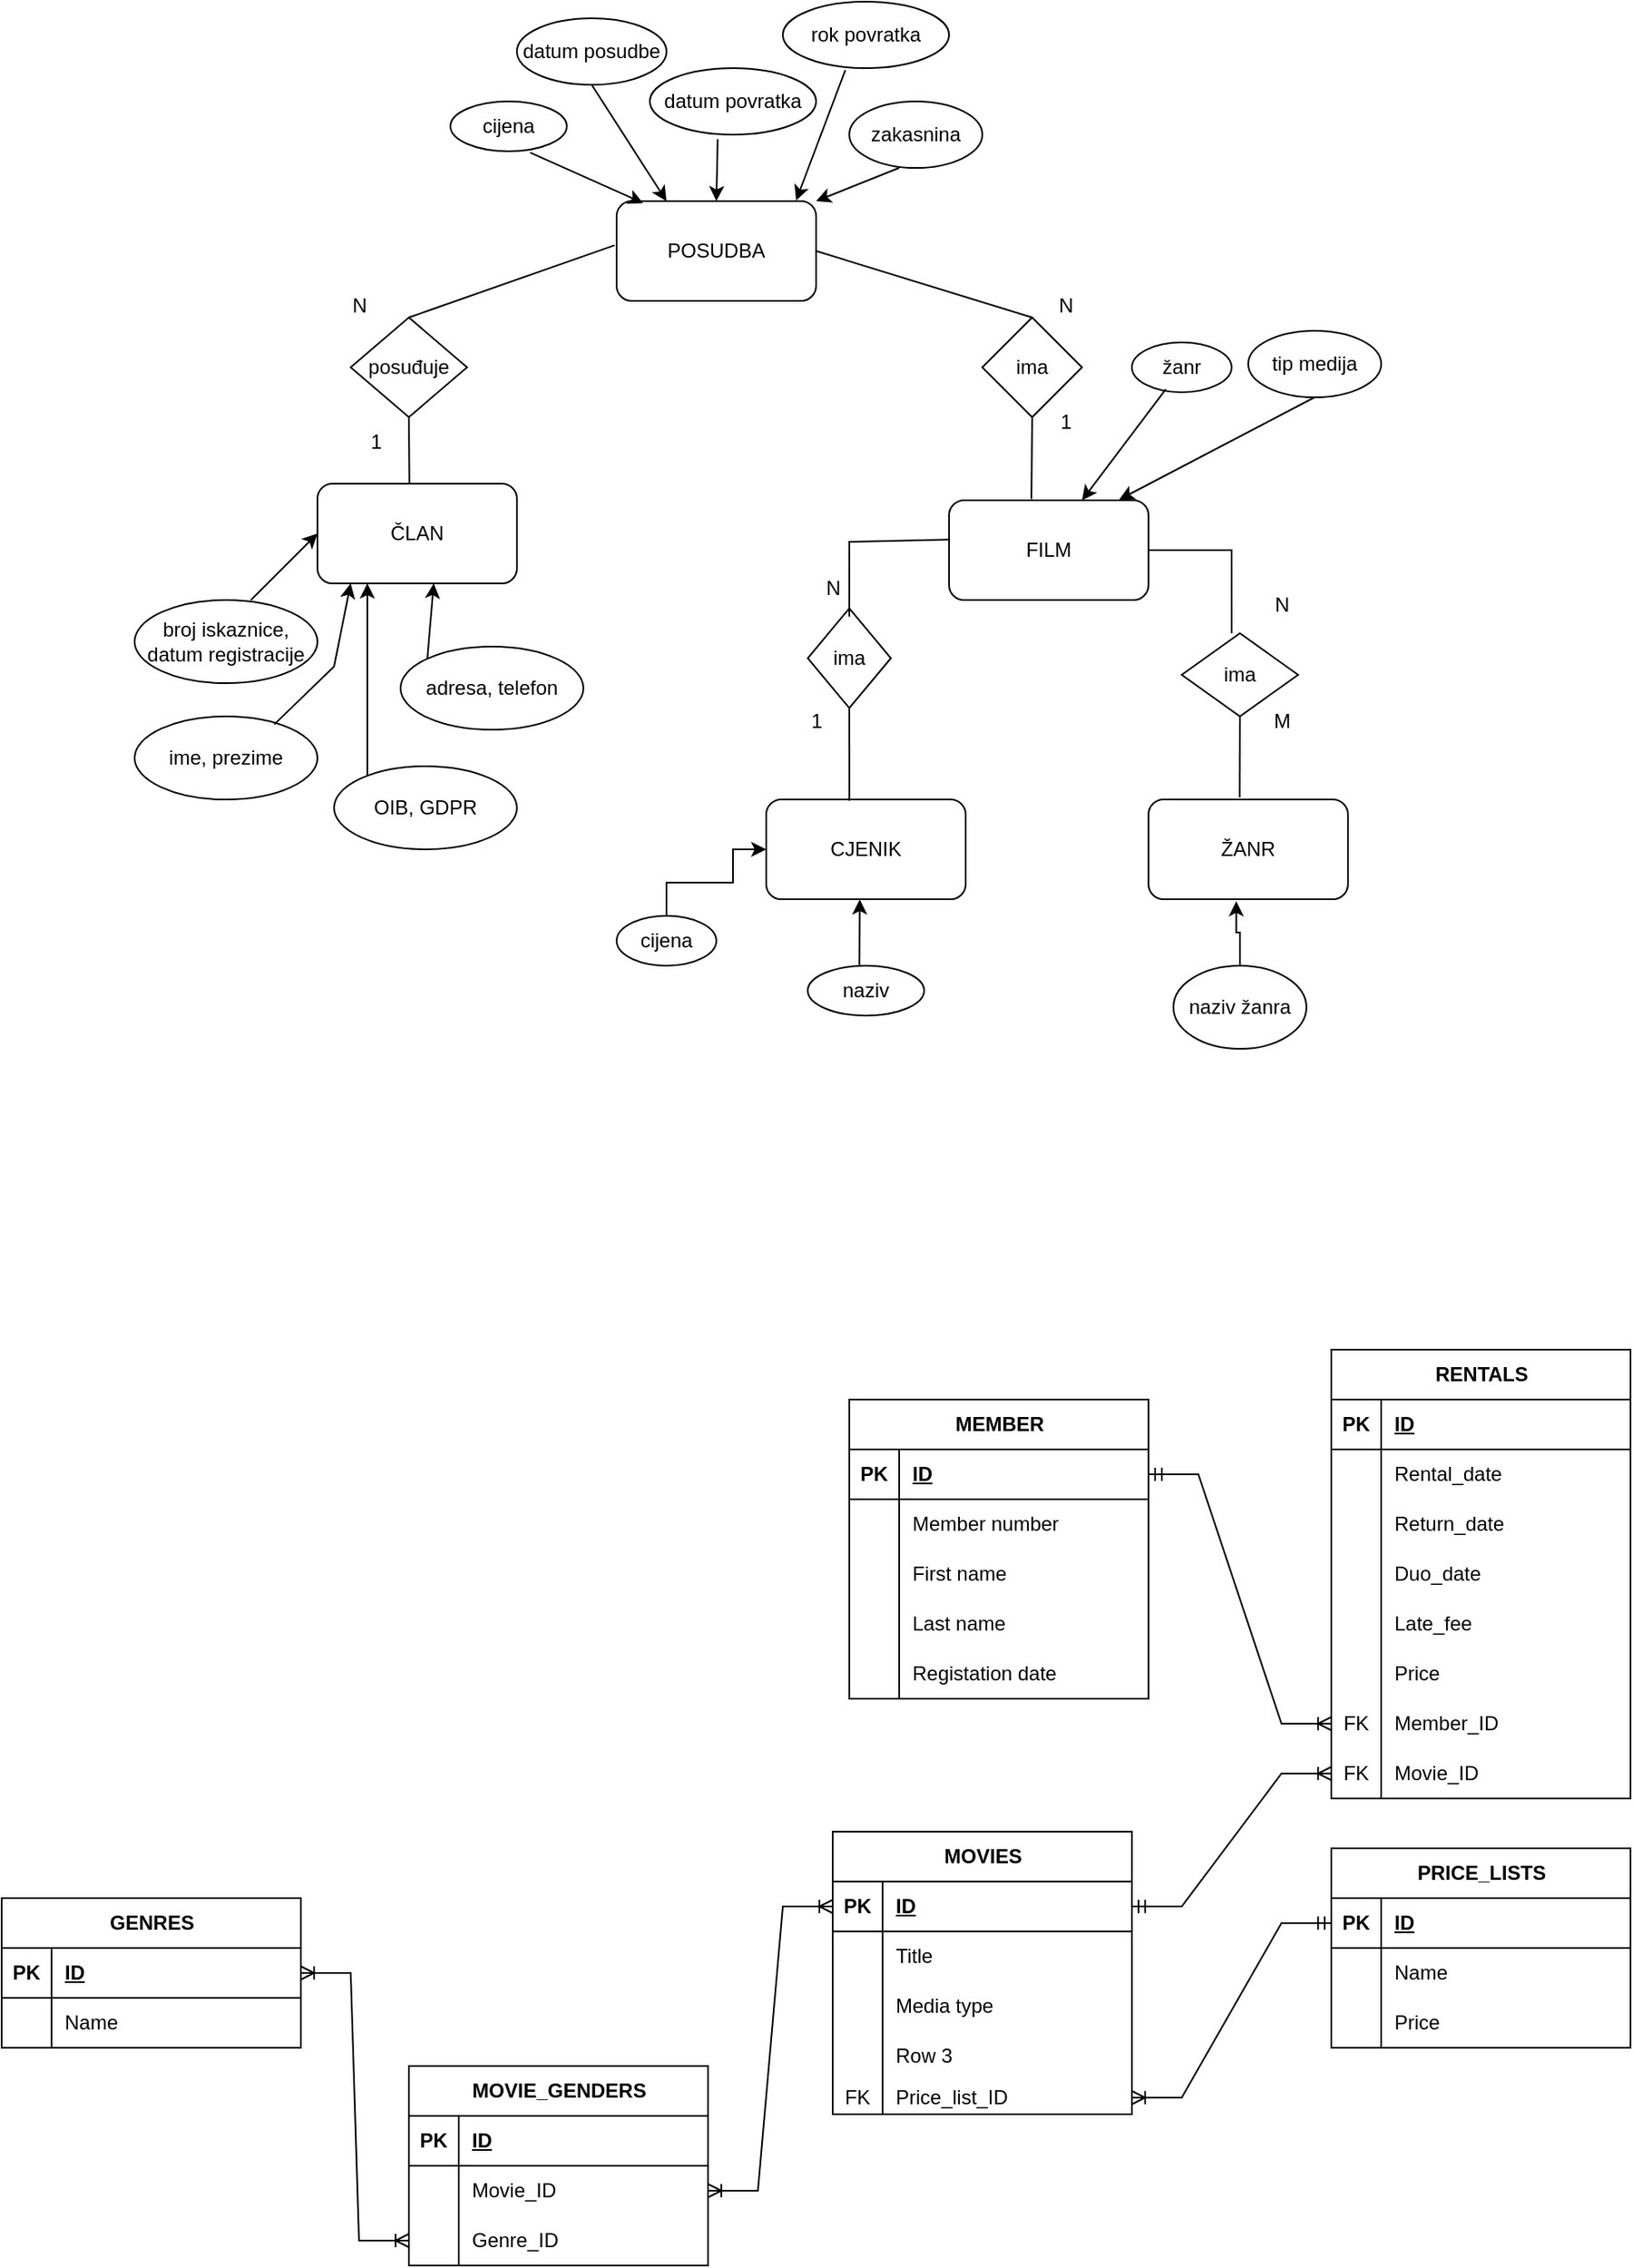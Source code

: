 <mxfile version="24.4.4" type="device">
  <diagram name="Page-1" id="vILajNV_7lJ14fbvLAXe">
    <mxGraphModel dx="934" dy="852" grid="1" gridSize="10" guides="1" tooltips="1" connect="1" arrows="1" fold="1" page="1" pageScale="1" pageWidth="1169" pageHeight="827" math="0" shadow="0">
      <root>
        <mxCell id="0" />
        <mxCell id="1" parent="0" />
        <mxCell id="7Cl6TOe8tx5CnKwCsrHq-1" value="ČLAN" style="rounded=1;whiteSpace=wrap;html=1;" parent="1" vertex="1">
          <mxGeometry x="290" y="389" width="120" height="60" as="geometry" />
        </mxCell>
        <mxCell id="7Cl6TOe8tx5CnKwCsrHq-2" value="FILM" style="rounded=1;whiteSpace=wrap;html=1;" parent="1" vertex="1">
          <mxGeometry x="670" y="399" width="120" height="60" as="geometry" />
        </mxCell>
        <mxCell id="7Cl6TOe8tx5CnKwCsrHq-3" value="CJENIK" style="rounded=1;whiteSpace=wrap;html=1;" parent="1" vertex="1">
          <mxGeometry x="560" y="579" width="120" height="60" as="geometry" />
        </mxCell>
        <mxCell id="7Cl6TOe8tx5CnKwCsrHq-4" value="ŽANR" style="rounded=1;whiteSpace=wrap;html=1;" parent="1" vertex="1">
          <mxGeometry x="790" y="579" width="120" height="60" as="geometry" />
        </mxCell>
        <mxCell id="7Cl6TOe8tx5CnKwCsrHq-5" value="POSUDBA" style="rounded=1;whiteSpace=wrap;html=1;" parent="1" vertex="1">
          <mxGeometry x="470" y="219" width="120" height="60" as="geometry" />
        </mxCell>
        <mxCell id="7Cl6TOe8tx5CnKwCsrHq-6" value="posuđuje" style="rhombus;whiteSpace=wrap;html=1;" parent="1" vertex="1">
          <mxGeometry x="310" y="289" width="70" height="60" as="geometry" />
        </mxCell>
        <mxCell id="7Cl6TOe8tx5CnKwCsrHq-7" value="ima" style="rhombus;whiteSpace=wrap;html=1;" parent="1" vertex="1">
          <mxGeometry x="690" y="289" width="60" height="60" as="geometry" />
        </mxCell>
        <mxCell id="7Cl6TOe8tx5CnKwCsrHq-8" value="ima" style="rhombus;whiteSpace=wrap;html=1;direction=south;" parent="1" vertex="1">
          <mxGeometry x="585" y="464" width="50" height="60" as="geometry" />
        </mxCell>
        <mxCell id="7Cl6TOe8tx5CnKwCsrHq-9" value="ima" style="rhombus;whiteSpace=wrap;html=1;" parent="1" vertex="1">
          <mxGeometry x="810" y="479" width="70" height="50" as="geometry" />
        </mxCell>
        <mxCell id="7Cl6TOe8tx5CnKwCsrHq-23" value="N" style="text;html=1;align=center;verticalAlign=middle;resizable=0;points=[];autosize=1;strokeColor=none;fillColor=none;" parent="1" vertex="1">
          <mxGeometry x="300" y="267" width="30" height="30" as="geometry" />
        </mxCell>
        <mxCell id="7Cl6TOe8tx5CnKwCsrHq-24" value="1" style="text;html=1;align=center;verticalAlign=middle;resizable=0;points=[];autosize=1;strokeColor=none;fillColor=none;" parent="1" vertex="1">
          <mxGeometry x="310" y="349" width="30" height="30" as="geometry" />
        </mxCell>
        <mxCell id="7Cl6TOe8tx5CnKwCsrHq-25" value="N" style="text;html=1;align=center;verticalAlign=middle;resizable=0;points=[];autosize=1;strokeColor=none;fillColor=none;" parent="1" vertex="1">
          <mxGeometry x="725" y="267" width="30" height="30" as="geometry" />
        </mxCell>
        <mxCell id="7Cl6TOe8tx5CnKwCsrHq-26" value="1" style="text;html=1;align=center;verticalAlign=middle;resizable=0;points=[];autosize=1;strokeColor=none;fillColor=none;" parent="1" vertex="1">
          <mxGeometry x="725" y="337" width="30" height="30" as="geometry" />
        </mxCell>
        <mxCell id="7Cl6TOe8tx5CnKwCsrHq-27" value="N" style="text;html=1;align=center;verticalAlign=middle;resizable=0;points=[];autosize=1;strokeColor=none;fillColor=none;" parent="1" vertex="1">
          <mxGeometry x="585" y="437" width="30" height="30" as="geometry" />
        </mxCell>
        <mxCell id="7Cl6TOe8tx5CnKwCsrHq-28" value="1" style="text;html=1;align=center;verticalAlign=middle;resizable=0;points=[];autosize=1;strokeColor=none;fillColor=none;" parent="1" vertex="1">
          <mxGeometry x="575" y="517" width="30" height="30" as="geometry" />
        </mxCell>
        <mxCell id="7Cl6TOe8tx5CnKwCsrHq-29" value="N" style="text;html=1;align=center;verticalAlign=middle;resizable=0;points=[];autosize=1;strokeColor=none;fillColor=none;" parent="1" vertex="1">
          <mxGeometry x="855" y="447" width="30" height="30" as="geometry" />
        </mxCell>
        <mxCell id="7Cl6TOe8tx5CnKwCsrHq-30" value="M" style="text;html=1;align=center;verticalAlign=middle;resizable=0;points=[];autosize=1;strokeColor=none;fillColor=none;" parent="1" vertex="1">
          <mxGeometry x="855" y="517" width="30" height="30" as="geometry" />
        </mxCell>
        <mxCell id="7Cl6TOe8tx5CnKwCsrHq-31" value="broj iskaznice, datum registracije" style="ellipse;whiteSpace=wrap;html=1;" parent="1" vertex="1">
          <mxGeometry x="180" y="459" width="110" height="50" as="geometry" />
        </mxCell>
        <mxCell id="7Cl6TOe8tx5CnKwCsrHq-32" value="ime, prezime" style="ellipse;whiteSpace=wrap;html=1;" parent="1" vertex="1">
          <mxGeometry x="180" y="529" width="110" height="50" as="geometry" />
        </mxCell>
        <mxCell id="7Cl6TOe8tx5CnKwCsrHq-62" style="edgeStyle=orthogonalEdgeStyle;rounded=0;orthogonalLoop=1;jettySize=auto;html=1;entryX=0.25;entryY=1;entryDx=0;entryDy=0;" parent="1" source="7Cl6TOe8tx5CnKwCsrHq-33" target="7Cl6TOe8tx5CnKwCsrHq-1" edge="1">
          <mxGeometry relative="1" as="geometry">
            <Array as="points">
              <mxPoint x="320" y="539" />
              <mxPoint x="320" y="539" />
            </Array>
          </mxGeometry>
        </mxCell>
        <mxCell id="7Cl6TOe8tx5CnKwCsrHq-33" value="OIB, GDPR" style="ellipse;whiteSpace=wrap;html=1;" parent="1" vertex="1">
          <mxGeometry x="300" y="559" width="110" height="50" as="geometry" />
        </mxCell>
        <mxCell id="7Cl6TOe8tx5CnKwCsrHq-34" value="adresa, telefon" style="ellipse;whiteSpace=wrap;html=1;" parent="1" vertex="1">
          <mxGeometry x="340" y="487" width="110" height="50" as="geometry" />
        </mxCell>
        <mxCell id="7Cl6TOe8tx5CnKwCsrHq-36" value="" style="endArrow=classic;html=1;rounded=0;entryX=0;entryY=0.5;entryDx=0;entryDy=0;exitX=0.636;exitY=0;exitDx=0;exitDy=0;exitPerimeter=0;" parent="1" source="7Cl6TOe8tx5CnKwCsrHq-31" target="7Cl6TOe8tx5CnKwCsrHq-1" edge="1">
          <mxGeometry width="50" height="50" relative="1" as="geometry">
            <mxPoint x="260" y="459" as="sourcePoint" />
            <mxPoint x="290" y="427" as="targetPoint" />
          </mxGeometry>
        </mxCell>
        <mxCell id="7Cl6TOe8tx5CnKwCsrHq-37" value="" style="endArrow=classic;html=1;rounded=0;exitX=0.764;exitY=0.096;exitDx=0;exitDy=0;exitPerimeter=0;" parent="1" source="7Cl6TOe8tx5CnKwCsrHq-32" edge="1">
          <mxGeometry width="50" height="50" relative="1" as="geometry">
            <mxPoint x="270" y="469" as="sourcePoint" />
            <mxPoint x="310" y="449" as="targetPoint" />
            <Array as="points">
              <mxPoint x="300" y="499" />
            </Array>
          </mxGeometry>
        </mxCell>
        <mxCell id="7Cl6TOe8tx5CnKwCsrHq-39" value="" style="endArrow=classic;html=1;rounded=0;exitX=0;exitY=0;exitDx=0;exitDy=0;entryX=0.583;entryY=1;entryDx=0;entryDy=0;entryPerimeter=0;" parent="1" source="7Cl6TOe8tx5CnKwCsrHq-34" target="7Cl6TOe8tx5CnKwCsrHq-1" edge="1">
          <mxGeometry width="50" height="50" relative="1" as="geometry">
            <mxPoint x="290" y="489" as="sourcePoint" />
            <mxPoint x="360" y="459" as="targetPoint" />
          </mxGeometry>
        </mxCell>
        <mxCell id="7Cl6TOe8tx5CnKwCsrHq-40" value="cijena" style="ellipse;whiteSpace=wrap;html=1;" parent="1" vertex="1">
          <mxGeometry x="370" y="159" width="70" height="30" as="geometry" />
        </mxCell>
        <mxCell id="7Cl6TOe8tx5CnKwCsrHq-41" value="datum posudbe" style="ellipse;whiteSpace=wrap;html=1;" parent="1" vertex="1">
          <mxGeometry x="410" y="109" width="90" height="40" as="geometry" />
        </mxCell>
        <mxCell id="7Cl6TOe8tx5CnKwCsrHq-42" value="datum povratka" style="ellipse;whiteSpace=wrap;html=1;" parent="1" vertex="1">
          <mxGeometry x="490" y="139" width="100" height="40" as="geometry" />
        </mxCell>
        <mxCell id="7Cl6TOe8tx5CnKwCsrHq-43" value="zakasnina" style="ellipse;whiteSpace=wrap;html=1;" parent="1" vertex="1">
          <mxGeometry x="610" y="159" width="80" height="40" as="geometry" />
        </mxCell>
        <mxCell id="7Cl6TOe8tx5CnKwCsrHq-44" value="rok povratka" style="ellipse;whiteSpace=wrap;html=1;" parent="1" vertex="1">
          <mxGeometry x="570" y="99" width="100" height="40" as="geometry" />
        </mxCell>
        <mxCell id="7Cl6TOe8tx5CnKwCsrHq-45" value="" style="endArrow=classic;html=1;rounded=0;exitX=0.686;exitY=1.027;exitDx=0;exitDy=0;exitPerimeter=0;entryX=0.133;entryY=0.02;entryDx=0;entryDy=0;entryPerimeter=0;" parent="1" source="7Cl6TOe8tx5CnKwCsrHq-40" target="7Cl6TOe8tx5CnKwCsrHq-5" edge="1">
          <mxGeometry width="50" height="50" relative="1" as="geometry">
            <mxPoint x="530" y="309" as="sourcePoint" />
            <mxPoint x="490" y="219" as="targetPoint" />
          </mxGeometry>
        </mxCell>
        <mxCell id="7Cl6TOe8tx5CnKwCsrHq-46" value="" style="endArrow=classic;html=1;rounded=0;exitX=0.5;exitY=1;exitDx=0;exitDy=0;entryX=0.25;entryY=0;entryDx=0;entryDy=0;" parent="1" source="7Cl6TOe8tx5CnKwCsrHq-41" target="7Cl6TOe8tx5CnKwCsrHq-5" edge="1">
          <mxGeometry width="50" height="50" relative="1" as="geometry">
            <mxPoint x="450" y="149" as="sourcePoint" />
            <mxPoint x="518" y="179" as="targetPoint" />
          </mxGeometry>
        </mxCell>
        <mxCell id="7Cl6TOe8tx5CnKwCsrHq-47" value="" style="endArrow=classic;html=1;rounded=0;exitX=0.408;exitY=1.07;exitDx=0;exitDy=0;exitPerimeter=0;entryX=0.5;entryY=0;entryDx=0;entryDy=0;" parent="1" source="7Cl6TOe8tx5CnKwCsrHq-42" target="7Cl6TOe8tx5CnKwCsrHq-5" edge="1">
          <mxGeometry width="50" height="50" relative="1" as="geometry">
            <mxPoint x="438" y="210" as="sourcePoint" />
            <mxPoint x="506" y="240" as="targetPoint" />
          </mxGeometry>
        </mxCell>
        <mxCell id="7Cl6TOe8tx5CnKwCsrHq-48" value="" style="endArrow=classic;html=1;rounded=0;exitX=0.376;exitY=1.03;exitDx=0;exitDy=0;exitPerimeter=0;entryX=0.9;entryY=-0.007;entryDx=0;entryDy=0;entryPerimeter=0;" parent="1" source="7Cl6TOe8tx5CnKwCsrHq-44" target="7Cl6TOe8tx5CnKwCsrHq-5" edge="1">
          <mxGeometry width="50" height="50" relative="1" as="geometry">
            <mxPoint x="500" y="189" as="sourcePoint" />
            <mxPoint x="568" y="219" as="targetPoint" />
          </mxGeometry>
        </mxCell>
        <mxCell id="7Cl6TOe8tx5CnKwCsrHq-49" value="" style="endArrow=classic;html=1;rounded=0;exitX=0.375;exitY=1;exitDx=0;exitDy=0;exitPerimeter=0;entryX=1;entryY=0;entryDx=0;entryDy=0;" parent="1" source="7Cl6TOe8tx5CnKwCsrHq-43" target="7Cl6TOe8tx5CnKwCsrHq-5" edge="1">
          <mxGeometry width="50" height="50" relative="1" as="geometry">
            <mxPoint x="696" y="209" as="sourcePoint" />
            <mxPoint x="600" y="219" as="targetPoint" />
          </mxGeometry>
        </mxCell>
        <mxCell id="7Cl6TOe8tx5CnKwCsrHq-50" value="žanr" style="ellipse;whiteSpace=wrap;html=1;" parent="1" vertex="1">
          <mxGeometry x="780" y="304" width="60" height="30" as="geometry" />
        </mxCell>
        <mxCell id="7Cl6TOe8tx5CnKwCsrHq-51" value="tip medija" style="ellipse;whiteSpace=wrap;html=1;" parent="1" vertex="1">
          <mxGeometry x="850" y="297" width="80" height="40" as="geometry" />
        </mxCell>
        <mxCell id="7Cl6TOe8tx5CnKwCsrHq-52" value="" style="endArrow=classic;html=1;rounded=0;exitX=0.34;exitY=0.94;exitDx=0;exitDy=0;exitPerimeter=0;" parent="1" source="7Cl6TOe8tx5CnKwCsrHq-50" edge="1">
          <mxGeometry width="50" height="50" relative="1" as="geometry">
            <mxPoint x="805" y="334" as="sourcePoint" />
            <mxPoint x="750" y="399" as="targetPoint" />
          </mxGeometry>
        </mxCell>
        <mxCell id="7Cl6TOe8tx5CnKwCsrHq-53" value="" style="endArrow=classic;html=1;rounded=0;exitX=0.5;exitY=1;exitDx=0;exitDy=0;entryX=0.853;entryY=-0.007;entryDx=0;entryDy=0;entryPerimeter=0;" parent="1" source="7Cl6TOe8tx5CnKwCsrHq-51" target="7Cl6TOe8tx5CnKwCsrHq-2" edge="1">
          <mxGeometry width="50" height="50" relative="1" as="geometry">
            <mxPoint x="861" y="333" as="sourcePoint" />
            <mxPoint x="810" y="399" as="targetPoint" />
          </mxGeometry>
        </mxCell>
        <mxCell id="7Cl6TOe8tx5CnKwCsrHq-54" value="naziv žanra" style="ellipse;whiteSpace=wrap;html=1;" parent="1" vertex="1">
          <mxGeometry x="805" y="679" width="80" height="50" as="geometry" />
        </mxCell>
        <mxCell id="7Cl6TOe8tx5CnKwCsrHq-57" style="edgeStyle=orthogonalEdgeStyle;rounded=0;orthogonalLoop=1;jettySize=auto;html=1;entryX=0;entryY=0.5;entryDx=0;entryDy=0;" parent="1" source="7Cl6TOe8tx5CnKwCsrHq-55" target="7Cl6TOe8tx5CnKwCsrHq-3" edge="1">
          <mxGeometry relative="1" as="geometry">
            <Array as="points">
              <mxPoint x="500" y="629" />
              <mxPoint x="540" y="629" />
              <mxPoint x="540" y="609" />
            </Array>
          </mxGeometry>
        </mxCell>
        <mxCell id="7Cl6TOe8tx5CnKwCsrHq-55" value="cijena" style="ellipse;whiteSpace=wrap;html=1;" parent="1" vertex="1">
          <mxGeometry x="470" y="649" width="60" height="30" as="geometry" />
        </mxCell>
        <mxCell id="7Cl6TOe8tx5CnKwCsrHq-56" value="naziv" style="ellipse;whiteSpace=wrap;html=1;" parent="1" vertex="1">
          <mxGeometry x="585" y="679" width="70" height="30" as="geometry" />
        </mxCell>
        <mxCell id="7Cl6TOe8tx5CnKwCsrHq-60" style="edgeStyle=orthogonalEdgeStyle;rounded=0;orthogonalLoop=1;jettySize=auto;html=1;entryX=0.44;entryY=1.02;entryDx=0;entryDy=0;entryPerimeter=0;" parent="1" source="7Cl6TOe8tx5CnKwCsrHq-54" target="7Cl6TOe8tx5CnKwCsrHq-4" edge="1">
          <mxGeometry relative="1" as="geometry" />
        </mxCell>
        <mxCell id="9oMWSTzBQQ01RwHiK4GB-1" value="" style="endArrow=none;html=1;rounded=0;exitX=0.461;exitY=0.004;exitDx=0;exitDy=0;entryX=0.5;entryY=1;entryDx=0;entryDy=0;exitPerimeter=0;" parent="1" source="7Cl6TOe8tx5CnKwCsrHq-1" target="7Cl6TOe8tx5CnKwCsrHq-6" edge="1">
          <mxGeometry width="50" height="50" relative="1" as="geometry">
            <mxPoint x="520" y="479" as="sourcePoint" />
            <mxPoint x="570" y="429" as="targetPoint" />
          </mxGeometry>
        </mxCell>
        <mxCell id="9oMWSTzBQQ01RwHiK4GB-2" value="" style="endArrow=none;html=1;rounded=0;entryX=-0.01;entryY=0.443;entryDx=0;entryDy=0;entryPerimeter=0;exitX=0.5;exitY=0;exitDx=0;exitDy=0;" parent="1" source="7Cl6TOe8tx5CnKwCsrHq-6" target="7Cl6TOe8tx5CnKwCsrHq-5" edge="1">
          <mxGeometry width="50" height="50" relative="1" as="geometry">
            <mxPoint x="400" y="439" as="sourcePoint" />
            <mxPoint x="450" y="389" as="targetPoint" />
          </mxGeometry>
        </mxCell>
        <mxCell id="9oMWSTzBQQ01RwHiK4GB-3" value="" style="endArrow=none;html=1;rounded=0;entryX=1;entryY=0.5;entryDx=0;entryDy=0;exitX=0.5;exitY=0;exitDx=0;exitDy=0;" parent="1" source="7Cl6TOe8tx5CnKwCsrHq-7" target="7Cl6TOe8tx5CnKwCsrHq-5" edge="1">
          <mxGeometry width="50" height="50" relative="1" as="geometry">
            <mxPoint x="660" y="329" as="sourcePoint" />
            <mxPoint x="710" y="279" as="targetPoint" />
          </mxGeometry>
        </mxCell>
        <mxCell id="9oMWSTzBQQ01RwHiK4GB-4" value="" style="endArrow=none;html=1;rounded=0;entryX=0.5;entryY=1;entryDx=0;entryDy=0;exitX=0.413;exitY=-0.012;exitDx=0;exitDy=0;exitPerimeter=0;" parent="1" source="7Cl6TOe8tx5CnKwCsrHq-2" target="7Cl6TOe8tx5CnKwCsrHq-7" edge="1">
          <mxGeometry width="50" height="50" relative="1" as="geometry">
            <mxPoint x="660" y="329" as="sourcePoint" />
            <mxPoint x="710" y="279" as="targetPoint" />
          </mxGeometry>
        </mxCell>
        <mxCell id="9oMWSTzBQQ01RwHiK4GB-6" value="" style="endArrow=none;html=1;rounded=0;exitX=0.833;exitY=1.067;exitDx=0;exitDy=0;exitPerimeter=0;entryX=0.005;entryY=0.393;entryDx=0;entryDy=0;entryPerimeter=0;" parent="1" source="7Cl6TOe8tx5CnKwCsrHq-27" target="7Cl6TOe8tx5CnKwCsrHq-2" edge="1">
          <mxGeometry width="50" height="50" relative="1" as="geometry">
            <mxPoint x="660" y="379" as="sourcePoint" />
            <mxPoint x="710" y="329" as="targetPoint" />
            <Array as="points">
              <mxPoint x="610" y="424" />
            </Array>
          </mxGeometry>
        </mxCell>
        <mxCell id="9oMWSTzBQQ01RwHiK4GB-7" value="" style="endArrow=none;html=1;rounded=0;entryX=0.429;entryY=0;entryDx=0;entryDy=0;entryPerimeter=0;exitX=1;exitY=0.5;exitDx=0;exitDy=0;" parent="1" source="7Cl6TOe8tx5CnKwCsrHq-2" target="7Cl6TOe8tx5CnKwCsrHq-9" edge="1">
          <mxGeometry width="50" height="50" relative="1" as="geometry">
            <mxPoint x="660" y="379" as="sourcePoint" />
            <mxPoint x="710" y="329" as="targetPoint" />
            <Array as="points">
              <mxPoint x="840" y="429" />
            </Array>
          </mxGeometry>
        </mxCell>
        <mxCell id="9oMWSTzBQQ01RwHiK4GB-8" value="" style="endArrow=none;html=1;rounded=0;exitX=0.417;exitY=0.012;exitDx=0;exitDy=0;exitPerimeter=0;entryX=1;entryY=0.5;entryDx=0;entryDy=0;" parent="1" source="7Cl6TOe8tx5CnKwCsrHq-3" target="7Cl6TOe8tx5CnKwCsrHq-8" edge="1">
          <mxGeometry width="50" height="50" relative="1" as="geometry">
            <mxPoint x="660" y="609" as="sourcePoint" />
            <mxPoint x="610" y="529" as="targetPoint" />
          </mxGeometry>
        </mxCell>
        <mxCell id="9oMWSTzBQQ01RwHiK4GB-9" value="" style="endArrow=none;html=1;rounded=0;entryX=0.5;entryY=1;entryDx=0;entryDy=0;exitX=0.457;exitY=-0.02;exitDx=0;exitDy=0;exitPerimeter=0;" parent="1" source="7Cl6TOe8tx5CnKwCsrHq-4" target="7Cl6TOe8tx5CnKwCsrHq-9" edge="1">
          <mxGeometry width="50" height="50" relative="1" as="geometry">
            <mxPoint x="660" y="609" as="sourcePoint" />
            <mxPoint x="710" y="559" as="targetPoint" />
          </mxGeometry>
        </mxCell>
        <mxCell id="zo4C42n-wCxbyXjQ8_wm-1" value="" style="endArrow=classic;html=1;rounded=0;entryX=0.469;entryY=1.002;entryDx=0;entryDy=0;entryPerimeter=0;exitX=0.444;exitY=0.013;exitDx=0;exitDy=0;exitPerimeter=0;" edge="1" parent="1" source="7Cl6TOe8tx5CnKwCsrHq-56" target="7Cl6TOe8tx5CnKwCsrHq-3">
          <mxGeometry width="50" height="50" relative="1" as="geometry">
            <mxPoint x="570" y="669" as="sourcePoint" />
            <mxPoint x="620" y="619" as="targetPoint" />
          </mxGeometry>
        </mxCell>
        <mxCell id="zo4C42n-wCxbyXjQ8_wm-2" value="MEMBER" style="shape=table;startSize=30;container=1;collapsible=1;childLayout=tableLayout;fixedRows=1;rowLines=0;fontStyle=1;align=center;resizeLast=1;html=1;" vertex="1" parent="1">
          <mxGeometry x="610" y="940" width="180" height="180" as="geometry" />
        </mxCell>
        <mxCell id="zo4C42n-wCxbyXjQ8_wm-3" value="" style="shape=tableRow;horizontal=0;startSize=0;swimlaneHead=0;swimlaneBody=0;fillColor=none;collapsible=0;dropTarget=0;points=[[0,0.5],[1,0.5]];portConstraint=eastwest;top=0;left=0;right=0;bottom=1;" vertex="1" parent="zo4C42n-wCxbyXjQ8_wm-2">
          <mxGeometry y="30" width="180" height="30" as="geometry" />
        </mxCell>
        <mxCell id="zo4C42n-wCxbyXjQ8_wm-4" value="PK" style="shape=partialRectangle;connectable=0;fillColor=none;top=0;left=0;bottom=0;right=0;fontStyle=1;overflow=hidden;whiteSpace=wrap;html=1;" vertex="1" parent="zo4C42n-wCxbyXjQ8_wm-3">
          <mxGeometry width="30" height="30" as="geometry">
            <mxRectangle width="30" height="30" as="alternateBounds" />
          </mxGeometry>
        </mxCell>
        <mxCell id="zo4C42n-wCxbyXjQ8_wm-5" value="ID" style="shape=partialRectangle;connectable=0;fillColor=none;top=0;left=0;bottom=0;right=0;align=left;spacingLeft=6;fontStyle=5;overflow=hidden;whiteSpace=wrap;html=1;" vertex="1" parent="zo4C42n-wCxbyXjQ8_wm-3">
          <mxGeometry x="30" width="150" height="30" as="geometry">
            <mxRectangle width="150" height="30" as="alternateBounds" />
          </mxGeometry>
        </mxCell>
        <mxCell id="zo4C42n-wCxbyXjQ8_wm-6" value="" style="shape=tableRow;horizontal=0;startSize=0;swimlaneHead=0;swimlaneBody=0;fillColor=none;collapsible=0;dropTarget=0;points=[[0,0.5],[1,0.5]];portConstraint=eastwest;top=0;left=0;right=0;bottom=0;" vertex="1" parent="zo4C42n-wCxbyXjQ8_wm-2">
          <mxGeometry y="60" width="180" height="30" as="geometry" />
        </mxCell>
        <mxCell id="zo4C42n-wCxbyXjQ8_wm-7" value="" style="shape=partialRectangle;connectable=0;fillColor=none;top=0;left=0;bottom=0;right=0;editable=1;overflow=hidden;whiteSpace=wrap;html=1;" vertex="1" parent="zo4C42n-wCxbyXjQ8_wm-6">
          <mxGeometry width="30" height="30" as="geometry">
            <mxRectangle width="30" height="30" as="alternateBounds" />
          </mxGeometry>
        </mxCell>
        <mxCell id="zo4C42n-wCxbyXjQ8_wm-8" value="Member number" style="shape=partialRectangle;connectable=0;fillColor=none;top=0;left=0;bottom=0;right=0;align=left;spacingLeft=6;overflow=hidden;whiteSpace=wrap;html=1;" vertex="1" parent="zo4C42n-wCxbyXjQ8_wm-6">
          <mxGeometry x="30" width="150" height="30" as="geometry">
            <mxRectangle width="150" height="30" as="alternateBounds" />
          </mxGeometry>
        </mxCell>
        <mxCell id="zo4C42n-wCxbyXjQ8_wm-9" value="" style="shape=tableRow;horizontal=0;startSize=0;swimlaneHead=0;swimlaneBody=0;fillColor=none;collapsible=0;dropTarget=0;points=[[0,0.5],[1,0.5]];portConstraint=eastwest;top=0;left=0;right=0;bottom=0;" vertex="1" parent="zo4C42n-wCxbyXjQ8_wm-2">
          <mxGeometry y="90" width="180" height="30" as="geometry" />
        </mxCell>
        <mxCell id="zo4C42n-wCxbyXjQ8_wm-10" value="" style="shape=partialRectangle;connectable=0;fillColor=none;top=0;left=0;bottom=0;right=0;editable=1;overflow=hidden;whiteSpace=wrap;html=1;" vertex="1" parent="zo4C42n-wCxbyXjQ8_wm-9">
          <mxGeometry width="30" height="30" as="geometry">
            <mxRectangle width="30" height="30" as="alternateBounds" />
          </mxGeometry>
        </mxCell>
        <mxCell id="zo4C42n-wCxbyXjQ8_wm-11" value="First name" style="shape=partialRectangle;connectable=0;fillColor=none;top=0;left=0;bottom=0;right=0;align=left;spacingLeft=6;overflow=hidden;whiteSpace=wrap;html=1;" vertex="1" parent="zo4C42n-wCxbyXjQ8_wm-9">
          <mxGeometry x="30" width="150" height="30" as="geometry">
            <mxRectangle width="150" height="30" as="alternateBounds" />
          </mxGeometry>
        </mxCell>
        <mxCell id="zo4C42n-wCxbyXjQ8_wm-12" value="" style="shape=tableRow;horizontal=0;startSize=0;swimlaneHead=0;swimlaneBody=0;fillColor=none;collapsible=0;dropTarget=0;points=[[0,0.5],[1,0.5]];portConstraint=eastwest;top=0;left=0;right=0;bottom=0;" vertex="1" parent="zo4C42n-wCxbyXjQ8_wm-2">
          <mxGeometry y="120" width="180" height="30" as="geometry" />
        </mxCell>
        <mxCell id="zo4C42n-wCxbyXjQ8_wm-13" value="" style="shape=partialRectangle;connectable=0;fillColor=none;top=0;left=0;bottom=0;right=0;editable=1;overflow=hidden;whiteSpace=wrap;html=1;" vertex="1" parent="zo4C42n-wCxbyXjQ8_wm-12">
          <mxGeometry width="30" height="30" as="geometry">
            <mxRectangle width="30" height="30" as="alternateBounds" />
          </mxGeometry>
        </mxCell>
        <mxCell id="zo4C42n-wCxbyXjQ8_wm-14" value="Last name" style="shape=partialRectangle;connectable=0;fillColor=none;top=0;left=0;bottom=0;right=0;align=left;spacingLeft=6;overflow=hidden;whiteSpace=wrap;html=1;" vertex="1" parent="zo4C42n-wCxbyXjQ8_wm-12">
          <mxGeometry x="30" width="150" height="30" as="geometry">
            <mxRectangle width="150" height="30" as="alternateBounds" />
          </mxGeometry>
        </mxCell>
        <mxCell id="zo4C42n-wCxbyXjQ8_wm-15" value="" style="shape=tableRow;horizontal=0;startSize=0;swimlaneHead=0;swimlaneBody=0;fillColor=none;collapsible=0;dropTarget=0;points=[[0,0.5],[1,0.5]];portConstraint=eastwest;top=0;left=0;right=0;bottom=0;" vertex="1" parent="zo4C42n-wCxbyXjQ8_wm-2">
          <mxGeometry y="150" width="180" height="30" as="geometry" />
        </mxCell>
        <mxCell id="zo4C42n-wCxbyXjQ8_wm-16" value="" style="shape=partialRectangle;connectable=0;fillColor=none;top=0;left=0;bottom=0;right=0;editable=1;overflow=hidden;whiteSpace=wrap;html=1;" vertex="1" parent="zo4C42n-wCxbyXjQ8_wm-15">
          <mxGeometry width="30" height="30" as="geometry">
            <mxRectangle width="30" height="30" as="alternateBounds" />
          </mxGeometry>
        </mxCell>
        <mxCell id="zo4C42n-wCxbyXjQ8_wm-17" value="Registation date" style="shape=partialRectangle;connectable=0;fillColor=none;top=0;left=0;bottom=0;right=0;align=left;spacingLeft=6;overflow=hidden;whiteSpace=wrap;html=1;" vertex="1" parent="zo4C42n-wCxbyXjQ8_wm-15">
          <mxGeometry x="30" width="150" height="30" as="geometry">
            <mxRectangle width="150" height="30" as="alternateBounds" />
          </mxGeometry>
        </mxCell>
        <mxCell id="zo4C42n-wCxbyXjQ8_wm-18" value="MOVIES" style="shape=table;startSize=30;container=1;collapsible=1;childLayout=tableLayout;fixedRows=1;rowLines=0;fontStyle=1;align=center;resizeLast=1;html=1;" vertex="1" parent="1">
          <mxGeometry x="600" y="1200" width="180" height="170" as="geometry" />
        </mxCell>
        <mxCell id="zo4C42n-wCxbyXjQ8_wm-19" value="" style="shape=tableRow;horizontal=0;startSize=0;swimlaneHead=0;swimlaneBody=0;fillColor=none;collapsible=0;dropTarget=0;points=[[0,0.5],[1,0.5]];portConstraint=eastwest;top=0;left=0;right=0;bottom=1;" vertex="1" parent="zo4C42n-wCxbyXjQ8_wm-18">
          <mxGeometry y="30" width="180" height="30" as="geometry" />
        </mxCell>
        <mxCell id="zo4C42n-wCxbyXjQ8_wm-20" value="PK" style="shape=partialRectangle;connectable=0;fillColor=none;top=0;left=0;bottom=0;right=0;fontStyle=1;overflow=hidden;whiteSpace=wrap;html=1;" vertex="1" parent="zo4C42n-wCxbyXjQ8_wm-19">
          <mxGeometry width="30" height="30" as="geometry">
            <mxRectangle width="30" height="30" as="alternateBounds" />
          </mxGeometry>
        </mxCell>
        <mxCell id="zo4C42n-wCxbyXjQ8_wm-21" value="ID" style="shape=partialRectangle;connectable=0;fillColor=none;top=0;left=0;bottom=0;right=0;align=left;spacingLeft=6;fontStyle=5;overflow=hidden;whiteSpace=wrap;html=1;" vertex="1" parent="zo4C42n-wCxbyXjQ8_wm-19">
          <mxGeometry x="30" width="150" height="30" as="geometry">
            <mxRectangle width="150" height="30" as="alternateBounds" />
          </mxGeometry>
        </mxCell>
        <mxCell id="zo4C42n-wCxbyXjQ8_wm-22" value="" style="shape=tableRow;horizontal=0;startSize=0;swimlaneHead=0;swimlaneBody=0;fillColor=none;collapsible=0;dropTarget=0;points=[[0,0.5],[1,0.5]];portConstraint=eastwest;top=0;left=0;right=0;bottom=0;" vertex="1" parent="zo4C42n-wCxbyXjQ8_wm-18">
          <mxGeometry y="60" width="180" height="30" as="geometry" />
        </mxCell>
        <mxCell id="zo4C42n-wCxbyXjQ8_wm-23" value="" style="shape=partialRectangle;connectable=0;fillColor=none;top=0;left=0;bottom=0;right=0;editable=1;overflow=hidden;whiteSpace=wrap;html=1;" vertex="1" parent="zo4C42n-wCxbyXjQ8_wm-22">
          <mxGeometry width="30" height="30" as="geometry">
            <mxRectangle width="30" height="30" as="alternateBounds" />
          </mxGeometry>
        </mxCell>
        <mxCell id="zo4C42n-wCxbyXjQ8_wm-24" value="Title" style="shape=partialRectangle;connectable=0;fillColor=none;top=0;left=0;bottom=0;right=0;align=left;spacingLeft=6;overflow=hidden;whiteSpace=wrap;html=1;" vertex="1" parent="zo4C42n-wCxbyXjQ8_wm-22">
          <mxGeometry x="30" width="150" height="30" as="geometry">
            <mxRectangle width="150" height="30" as="alternateBounds" />
          </mxGeometry>
        </mxCell>
        <mxCell id="zo4C42n-wCxbyXjQ8_wm-25" value="" style="shape=tableRow;horizontal=0;startSize=0;swimlaneHead=0;swimlaneBody=0;fillColor=none;collapsible=0;dropTarget=0;points=[[0,0.5],[1,0.5]];portConstraint=eastwest;top=0;left=0;right=0;bottom=0;" vertex="1" parent="zo4C42n-wCxbyXjQ8_wm-18">
          <mxGeometry y="90" width="180" height="30" as="geometry" />
        </mxCell>
        <mxCell id="zo4C42n-wCxbyXjQ8_wm-26" value="" style="shape=partialRectangle;connectable=0;fillColor=none;top=0;left=0;bottom=0;right=0;editable=1;overflow=hidden;whiteSpace=wrap;html=1;" vertex="1" parent="zo4C42n-wCxbyXjQ8_wm-25">
          <mxGeometry width="30" height="30" as="geometry">
            <mxRectangle width="30" height="30" as="alternateBounds" />
          </mxGeometry>
        </mxCell>
        <mxCell id="zo4C42n-wCxbyXjQ8_wm-27" value="Media type" style="shape=partialRectangle;connectable=0;fillColor=none;top=0;left=0;bottom=0;right=0;align=left;spacingLeft=6;overflow=hidden;whiteSpace=wrap;html=1;" vertex="1" parent="zo4C42n-wCxbyXjQ8_wm-25">
          <mxGeometry x="30" width="150" height="30" as="geometry">
            <mxRectangle width="150" height="30" as="alternateBounds" />
          </mxGeometry>
        </mxCell>
        <mxCell id="zo4C42n-wCxbyXjQ8_wm-31" value="" style="shape=tableRow;horizontal=0;startSize=0;swimlaneHead=0;swimlaneBody=0;fillColor=none;collapsible=0;dropTarget=0;points=[[0,0.5],[1,0.5]];portConstraint=eastwest;top=0;left=0;right=0;bottom=0;" vertex="1" parent="zo4C42n-wCxbyXjQ8_wm-18">
          <mxGeometry y="120" width="180" height="30" as="geometry" />
        </mxCell>
        <mxCell id="zo4C42n-wCxbyXjQ8_wm-32" value="" style="shape=partialRectangle;connectable=0;fillColor=none;top=0;left=0;bottom=0;right=0;editable=1;overflow=hidden;whiteSpace=wrap;html=1;" vertex="1" parent="zo4C42n-wCxbyXjQ8_wm-31">
          <mxGeometry width="30" height="30" as="geometry">
            <mxRectangle width="30" height="30" as="alternateBounds" />
          </mxGeometry>
        </mxCell>
        <mxCell id="zo4C42n-wCxbyXjQ8_wm-33" value="Row 3" style="shape=partialRectangle;connectable=0;fillColor=none;top=0;left=0;bottom=0;right=0;align=left;spacingLeft=6;overflow=hidden;whiteSpace=wrap;html=1;" vertex="1" parent="zo4C42n-wCxbyXjQ8_wm-31">
          <mxGeometry x="30" width="150" height="30" as="geometry">
            <mxRectangle width="150" height="30" as="alternateBounds" />
          </mxGeometry>
        </mxCell>
        <mxCell id="zo4C42n-wCxbyXjQ8_wm-28" value="" style="shape=tableRow;horizontal=0;startSize=0;swimlaneHead=0;swimlaneBody=0;fillColor=none;collapsible=0;dropTarget=0;points=[[0,0.5],[1,0.5]];portConstraint=eastwest;top=0;left=0;right=0;bottom=0;" vertex="1" parent="zo4C42n-wCxbyXjQ8_wm-18">
          <mxGeometry y="150" width="180" height="20" as="geometry" />
        </mxCell>
        <mxCell id="zo4C42n-wCxbyXjQ8_wm-29" value="FK" style="shape=partialRectangle;connectable=0;fillColor=none;top=0;left=0;bottom=0;right=0;editable=1;overflow=hidden;whiteSpace=wrap;html=1;" vertex="1" parent="zo4C42n-wCxbyXjQ8_wm-28">
          <mxGeometry width="30" height="20" as="geometry">
            <mxRectangle width="30" height="20" as="alternateBounds" />
          </mxGeometry>
        </mxCell>
        <mxCell id="zo4C42n-wCxbyXjQ8_wm-30" value="Price_list_ID" style="shape=partialRectangle;connectable=0;fillColor=none;top=0;left=0;bottom=0;right=0;align=left;spacingLeft=6;overflow=hidden;whiteSpace=wrap;html=1;" vertex="1" parent="zo4C42n-wCxbyXjQ8_wm-28">
          <mxGeometry x="30" width="150" height="20" as="geometry">
            <mxRectangle width="150" height="20" as="alternateBounds" />
          </mxGeometry>
        </mxCell>
        <mxCell id="zo4C42n-wCxbyXjQ8_wm-34" value="PRICE_LISTS" style="shape=table;startSize=30;container=1;collapsible=1;childLayout=tableLayout;fixedRows=1;rowLines=0;fontStyle=1;align=center;resizeLast=1;html=1;" vertex="1" parent="1">
          <mxGeometry x="900" y="1210" width="180" height="120" as="geometry" />
        </mxCell>
        <mxCell id="zo4C42n-wCxbyXjQ8_wm-35" value="" style="shape=tableRow;horizontal=0;startSize=0;swimlaneHead=0;swimlaneBody=0;fillColor=none;collapsible=0;dropTarget=0;points=[[0,0.5],[1,0.5]];portConstraint=eastwest;top=0;left=0;right=0;bottom=1;" vertex="1" parent="zo4C42n-wCxbyXjQ8_wm-34">
          <mxGeometry y="30" width="180" height="30" as="geometry" />
        </mxCell>
        <mxCell id="zo4C42n-wCxbyXjQ8_wm-36" value="PK" style="shape=partialRectangle;connectable=0;fillColor=none;top=0;left=0;bottom=0;right=0;fontStyle=1;overflow=hidden;whiteSpace=wrap;html=1;" vertex="1" parent="zo4C42n-wCxbyXjQ8_wm-35">
          <mxGeometry width="30" height="30" as="geometry">
            <mxRectangle width="30" height="30" as="alternateBounds" />
          </mxGeometry>
        </mxCell>
        <mxCell id="zo4C42n-wCxbyXjQ8_wm-37" value="ID" style="shape=partialRectangle;connectable=0;fillColor=none;top=0;left=0;bottom=0;right=0;align=left;spacingLeft=6;fontStyle=5;overflow=hidden;whiteSpace=wrap;html=1;" vertex="1" parent="zo4C42n-wCxbyXjQ8_wm-35">
          <mxGeometry x="30" width="150" height="30" as="geometry">
            <mxRectangle width="150" height="30" as="alternateBounds" />
          </mxGeometry>
        </mxCell>
        <mxCell id="zo4C42n-wCxbyXjQ8_wm-38" value="" style="shape=tableRow;horizontal=0;startSize=0;swimlaneHead=0;swimlaneBody=0;fillColor=none;collapsible=0;dropTarget=0;points=[[0,0.5],[1,0.5]];portConstraint=eastwest;top=0;left=0;right=0;bottom=0;" vertex="1" parent="zo4C42n-wCxbyXjQ8_wm-34">
          <mxGeometry y="60" width="180" height="30" as="geometry" />
        </mxCell>
        <mxCell id="zo4C42n-wCxbyXjQ8_wm-39" value="" style="shape=partialRectangle;connectable=0;fillColor=none;top=0;left=0;bottom=0;right=0;editable=1;overflow=hidden;whiteSpace=wrap;html=1;" vertex="1" parent="zo4C42n-wCxbyXjQ8_wm-38">
          <mxGeometry width="30" height="30" as="geometry">
            <mxRectangle width="30" height="30" as="alternateBounds" />
          </mxGeometry>
        </mxCell>
        <mxCell id="zo4C42n-wCxbyXjQ8_wm-40" value="Name" style="shape=partialRectangle;connectable=0;fillColor=none;top=0;left=0;bottom=0;right=0;align=left;spacingLeft=6;overflow=hidden;whiteSpace=wrap;html=1;" vertex="1" parent="zo4C42n-wCxbyXjQ8_wm-38">
          <mxGeometry x="30" width="150" height="30" as="geometry">
            <mxRectangle width="150" height="30" as="alternateBounds" />
          </mxGeometry>
        </mxCell>
        <mxCell id="zo4C42n-wCxbyXjQ8_wm-41" value="" style="shape=tableRow;horizontal=0;startSize=0;swimlaneHead=0;swimlaneBody=0;fillColor=none;collapsible=0;dropTarget=0;points=[[0,0.5],[1,0.5]];portConstraint=eastwest;top=0;left=0;right=0;bottom=0;" vertex="1" parent="zo4C42n-wCxbyXjQ8_wm-34">
          <mxGeometry y="90" width="180" height="30" as="geometry" />
        </mxCell>
        <mxCell id="zo4C42n-wCxbyXjQ8_wm-42" value="" style="shape=partialRectangle;connectable=0;fillColor=none;top=0;left=0;bottom=0;right=0;editable=1;overflow=hidden;whiteSpace=wrap;html=1;" vertex="1" parent="zo4C42n-wCxbyXjQ8_wm-41">
          <mxGeometry width="30" height="30" as="geometry">
            <mxRectangle width="30" height="30" as="alternateBounds" />
          </mxGeometry>
        </mxCell>
        <mxCell id="zo4C42n-wCxbyXjQ8_wm-43" value="Price" style="shape=partialRectangle;connectable=0;fillColor=none;top=0;left=0;bottom=0;right=0;align=left;spacingLeft=6;overflow=hidden;whiteSpace=wrap;html=1;" vertex="1" parent="zo4C42n-wCxbyXjQ8_wm-41">
          <mxGeometry x="30" width="150" height="30" as="geometry">
            <mxRectangle width="150" height="30" as="alternateBounds" />
          </mxGeometry>
        </mxCell>
        <mxCell id="zo4C42n-wCxbyXjQ8_wm-47" value="GENRES" style="shape=table;startSize=30;container=1;collapsible=1;childLayout=tableLayout;fixedRows=1;rowLines=0;fontStyle=1;align=center;resizeLast=1;html=1;" vertex="1" parent="1">
          <mxGeometry x="100" y="1240" width="180" height="90" as="geometry" />
        </mxCell>
        <mxCell id="zo4C42n-wCxbyXjQ8_wm-48" value="" style="shape=tableRow;horizontal=0;startSize=0;swimlaneHead=0;swimlaneBody=0;fillColor=none;collapsible=0;dropTarget=0;points=[[0,0.5],[1,0.5]];portConstraint=eastwest;top=0;left=0;right=0;bottom=1;" vertex="1" parent="zo4C42n-wCxbyXjQ8_wm-47">
          <mxGeometry y="30" width="180" height="30" as="geometry" />
        </mxCell>
        <mxCell id="zo4C42n-wCxbyXjQ8_wm-49" value="PK" style="shape=partialRectangle;connectable=0;fillColor=none;top=0;left=0;bottom=0;right=0;fontStyle=1;overflow=hidden;whiteSpace=wrap;html=1;" vertex="1" parent="zo4C42n-wCxbyXjQ8_wm-48">
          <mxGeometry width="30" height="30" as="geometry">
            <mxRectangle width="30" height="30" as="alternateBounds" />
          </mxGeometry>
        </mxCell>
        <mxCell id="zo4C42n-wCxbyXjQ8_wm-50" value="ID" style="shape=partialRectangle;connectable=0;fillColor=none;top=0;left=0;bottom=0;right=0;align=left;spacingLeft=6;fontStyle=5;overflow=hidden;whiteSpace=wrap;html=1;" vertex="1" parent="zo4C42n-wCxbyXjQ8_wm-48">
          <mxGeometry x="30" width="150" height="30" as="geometry">
            <mxRectangle width="150" height="30" as="alternateBounds" />
          </mxGeometry>
        </mxCell>
        <mxCell id="zo4C42n-wCxbyXjQ8_wm-51" value="" style="shape=tableRow;horizontal=0;startSize=0;swimlaneHead=0;swimlaneBody=0;fillColor=none;collapsible=0;dropTarget=0;points=[[0,0.5],[1,0.5]];portConstraint=eastwest;top=0;left=0;right=0;bottom=0;" vertex="1" parent="zo4C42n-wCxbyXjQ8_wm-47">
          <mxGeometry y="60" width="180" height="30" as="geometry" />
        </mxCell>
        <mxCell id="zo4C42n-wCxbyXjQ8_wm-52" value="" style="shape=partialRectangle;connectable=0;fillColor=none;top=0;left=0;bottom=0;right=0;editable=1;overflow=hidden;whiteSpace=wrap;html=1;" vertex="1" parent="zo4C42n-wCxbyXjQ8_wm-51">
          <mxGeometry width="30" height="30" as="geometry">
            <mxRectangle width="30" height="30" as="alternateBounds" />
          </mxGeometry>
        </mxCell>
        <mxCell id="zo4C42n-wCxbyXjQ8_wm-53" value="Name" style="shape=partialRectangle;connectable=0;fillColor=none;top=0;left=0;bottom=0;right=0;align=left;spacingLeft=6;overflow=hidden;whiteSpace=wrap;html=1;" vertex="1" parent="zo4C42n-wCxbyXjQ8_wm-51">
          <mxGeometry x="30" width="150" height="30" as="geometry">
            <mxRectangle width="150" height="30" as="alternateBounds" />
          </mxGeometry>
        </mxCell>
        <mxCell id="zo4C42n-wCxbyXjQ8_wm-60" value="RENTALS" style="shape=table;startSize=30;container=1;collapsible=1;childLayout=tableLayout;fixedRows=1;rowLines=0;fontStyle=1;align=center;resizeLast=1;html=1;" vertex="1" parent="1">
          <mxGeometry x="900" y="910" width="180" height="270" as="geometry" />
        </mxCell>
        <mxCell id="zo4C42n-wCxbyXjQ8_wm-61" value="" style="shape=tableRow;horizontal=0;startSize=0;swimlaneHead=0;swimlaneBody=0;fillColor=none;collapsible=0;dropTarget=0;points=[[0,0.5],[1,0.5]];portConstraint=eastwest;top=0;left=0;right=0;bottom=1;" vertex="1" parent="zo4C42n-wCxbyXjQ8_wm-60">
          <mxGeometry y="30" width="180" height="30" as="geometry" />
        </mxCell>
        <mxCell id="zo4C42n-wCxbyXjQ8_wm-62" value="PK" style="shape=partialRectangle;connectable=0;fillColor=none;top=0;left=0;bottom=0;right=0;fontStyle=1;overflow=hidden;whiteSpace=wrap;html=1;" vertex="1" parent="zo4C42n-wCxbyXjQ8_wm-61">
          <mxGeometry width="30" height="30" as="geometry">
            <mxRectangle width="30" height="30" as="alternateBounds" />
          </mxGeometry>
        </mxCell>
        <mxCell id="zo4C42n-wCxbyXjQ8_wm-63" value="ID" style="shape=partialRectangle;connectable=0;fillColor=none;top=0;left=0;bottom=0;right=0;align=left;spacingLeft=6;fontStyle=5;overflow=hidden;whiteSpace=wrap;html=1;" vertex="1" parent="zo4C42n-wCxbyXjQ8_wm-61">
          <mxGeometry x="30" width="150" height="30" as="geometry">
            <mxRectangle width="150" height="30" as="alternateBounds" />
          </mxGeometry>
        </mxCell>
        <mxCell id="zo4C42n-wCxbyXjQ8_wm-64" value="" style="shape=tableRow;horizontal=0;startSize=0;swimlaneHead=0;swimlaneBody=0;fillColor=none;collapsible=0;dropTarget=0;points=[[0,0.5],[1,0.5]];portConstraint=eastwest;top=0;left=0;right=0;bottom=0;" vertex="1" parent="zo4C42n-wCxbyXjQ8_wm-60">
          <mxGeometry y="60" width="180" height="30" as="geometry" />
        </mxCell>
        <mxCell id="zo4C42n-wCxbyXjQ8_wm-65" value="" style="shape=partialRectangle;connectable=0;fillColor=none;top=0;left=0;bottom=0;right=0;editable=1;overflow=hidden;whiteSpace=wrap;html=1;" vertex="1" parent="zo4C42n-wCxbyXjQ8_wm-64">
          <mxGeometry width="30" height="30" as="geometry">
            <mxRectangle width="30" height="30" as="alternateBounds" />
          </mxGeometry>
        </mxCell>
        <mxCell id="zo4C42n-wCxbyXjQ8_wm-66" value="Rental_date" style="shape=partialRectangle;connectable=0;fillColor=none;top=0;left=0;bottom=0;right=0;align=left;spacingLeft=6;overflow=hidden;whiteSpace=wrap;html=1;" vertex="1" parent="zo4C42n-wCxbyXjQ8_wm-64">
          <mxGeometry x="30" width="150" height="30" as="geometry">
            <mxRectangle width="150" height="30" as="alternateBounds" />
          </mxGeometry>
        </mxCell>
        <mxCell id="zo4C42n-wCxbyXjQ8_wm-67" value="" style="shape=tableRow;horizontal=0;startSize=0;swimlaneHead=0;swimlaneBody=0;fillColor=none;collapsible=0;dropTarget=0;points=[[0,0.5],[1,0.5]];portConstraint=eastwest;top=0;left=0;right=0;bottom=0;" vertex="1" parent="zo4C42n-wCxbyXjQ8_wm-60">
          <mxGeometry y="90" width="180" height="30" as="geometry" />
        </mxCell>
        <mxCell id="zo4C42n-wCxbyXjQ8_wm-68" value="" style="shape=partialRectangle;connectable=0;fillColor=none;top=0;left=0;bottom=0;right=0;editable=1;overflow=hidden;whiteSpace=wrap;html=1;" vertex="1" parent="zo4C42n-wCxbyXjQ8_wm-67">
          <mxGeometry width="30" height="30" as="geometry">
            <mxRectangle width="30" height="30" as="alternateBounds" />
          </mxGeometry>
        </mxCell>
        <mxCell id="zo4C42n-wCxbyXjQ8_wm-69" value="Return_date" style="shape=partialRectangle;connectable=0;fillColor=none;top=0;left=0;bottom=0;right=0;align=left;spacingLeft=6;overflow=hidden;whiteSpace=wrap;html=1;" vertex="1" parent="zo4C42n-wCxbyXjQ8_wm-67">
          <mxGeometry x="30" width="150" height="30" as="geometry">
            <mxRectangle width="150" height="30" as="alternateBounds" />
          </mxGeometry>
        </mxCell>
        <mxCell id="zo4C42n-wCxbyXjQ8_wm-70" value="" style="shape=tableRow;horizontal=0;startSize=0;swimlaneHead=0;swimlaneBody=0;fillColor=none;collapsible=0;dropTarget=0;points=[[0,0.5],[1,0.5]];portConstraint=eastwest;top=0;left=0;right=0;bottom=0;" vertex="1" parent="zo4C42n-wCxbyXjQ8_wm-60">
          <mxGeometry y="120" width="180" height="30" as="geometry" />
        </mxCell>
        <mxCell id="zo4C42n-wCxbyXjQ8_wm-71" value="" style="shape=partialRectangle;connectable=0;fillColor=none;top=0;left=0;bottom=0;right=0;editable=1;overflow=hidden;whiteSpace=wrap;html=1;" vertex="1" parent="zo4C42n-wCxbyXjQ8_wm-70">
          <mxGeometry width="30" height="30" as="geometry">
            <mxRectangle width="30" height="30" as="alternateBounds" />
          </mxGeometry>
        </mxCell>
        <mxCell id="zo4C42n-wCxbyXjQ8_wm-72" value="Duo_date" style="shape=partialRectangle;connectable=0;fillColor=none;top=0;left=0;bottom=0;right=0;align=left;spacingLeft=6;overflow=hidden;whiteSpace=wrap;html=1;" vertex="1" parent="zo4C42n-wCxbyXjQ8_wm-70">
          <mxGeometry x="30" width="150" height="30" as="geometry">
            <mxRectangle width="150" height="30" as="alternateBounds" />
          </mxGeometry>
        </mxCell>
        <mxCell id="zo4C42n-wCxbyXjQ8_wm-73" value="" style="shape=tableRow;horizontal=0;startSize=0;swimlaneHead=0;swimlaneBody=0;fillColor=none;collapsible=0;dropTarget=0;points=[[0,0.5],[1,0.5]];portConstraint=eastwest;top=0;left=0;right=0;bottom=0;" vertex="1" parent="zo4C42n-wCxbyXjQ8_wm-60">
          <mxGeometry y="150" width="180" height="30" as="geometry" />
        </mxCell>
        <mxCell id="zo4C42n-wCxbyXjQ8_wm-74" value="" style="shape=partialRectangle;connectable=0;fillColor=none;top=0;left=0;bottom=0;right=0;editable=1;overflow=hidden;whiteSpace=wrap;html=1;" vertex="1" parent="zo4C42n-wCxbyXjQ8_wm-73">
          <mxGeometry width="30" height="30" as="geometry">
            <mxRectangle width="30" height="30" as="alternateBounds" />
          </mxGeometry>
        </mxCell>
        <mxCell id="zo4C42n-wCxbyXjQ8_wm-75" value="Late_fee" style="shape=partialRectangle;connectable=0;fillColor=none;top=0;left=0;bottom=0;right=0;align=left;spacingLeft=6;overflow=hidden;whiteSpace=wrap;html=1;" vertex="1" parent="zo4C42n-wCxbyXjQ8_wm-73">
          <mxGeometry x="30" width="150" height="30" as="geometry">
            <mxRectangle width="150" height="30" as="alternateBounds" />
          </mxGeometry>
        </mxCell>
        <mxCell id="zo4C42n-wCxbyXjQ8_wm-76" value="" style="shape=tableRow;horizontal=0;startSize=0;swimlaneHead=0;swimlaneBody=0;fillColor=none;collapsible=0;dropTarget=0;points=[[0,0.5],[1,0.5]];portConstraint=eastwest;top=0;left=0;right=0;bottom=0;" vertex="1" parent="zo4C42n-wCxbyXjQ8_wm-60">
          <mxGeometry y="180" width="180" height="30" as="geometry" />
        </mxCell>
        <mxCell id="zo4C42n-wCxbyXjQ8_wm-77" value="" style="shape=partialRectangle;connectable=0;fillColor=none;top=0;left=0;bottom=0;right=0;editable=1;overflow=hidden;whiteSpace=wrap;html=1;" vertex="1" parent="zo4C42n-wCxbyXjQ8_wm-76">
          <mxGeometry width="30" height="30" as="geometry">
            <mxRectangle width="30" height="30" as="alternateBounds" />
          </mxGeometry>
        </mxCell>
        <mxCell id="zo4C42n-wCxbyXjQ8_wm-78" value="Price" style="shape=partialRectangle;connectable=0;fillColor=none;top=0;left=0;bottom=0;right=0;align=left;spacingLeft=6;overflow=hidden;whiteSpace=wrap;html=1;" vertex="1" parent="zo4C42n-wCxbyXjQ8_wm-76">
          <mxGeometry x="30" width="150" height="30" as="geometry">
            <mxRectangle width="150" height="30" as="alternateBounds" />
          </mxGeometry>
        </mxCell>
        <mxCell id="zo4C42n-wCxbyXjQ8_wm-79" value="" style="shape=tableRow;horizontal=0;startSize=0;swimlaneHead=0;swimlaneBody=0;fillColor=none;collapsible=0;dropTarget=0;points=[[0,0.5],[1,0.5]];portConstraint=eastwest;top=0;left=0;right=0;bottom=0;" vertex="1" parent="zo4C42n-wCxbyXjQ8_wm-60">
          <mxGeometry y="210" width="180" height="30" as="geometry" />
        </mxCell>
        <mxCell id="zo4C42n-wCxbyXjQ8_wm-80" value="FK" style="shape=partialRectangle;connectable=0;fillColor=none;top=0;left=0;bottom=0;right=0;editable=1;overflow=hidden;whiteSpace=wrap;html=1;" vertex="1" parent="zo4C42n-wCxbyXjQ8_wm-79">
          <mxGeometry width="30" height="30" as="geometry">
            <mxRectangle width="30" height="30" as="alternateBounds" />
          </mxGeometry>
        </mxCell>
        <mxCell id="zo4C42n-wCxbyXjQ8_wm-81" value="Member_ID" style="shape=partialRectangle;connectable=0;fillColor=none;top=0;left=0;bottom=0;right=0;align=left;spacingLeft=6;overflow=hidden;whiteSpace=wrap;html=1;" vertex="1" parent="zo4C42n-wCxbyXjQ8_wm-79">
          <mxGeometry x="30" width="150" height="30" as="geometry">
            <mxRectangle width="150" height="30" as="alternateBounds" />
          </mxGeometry>
        </mxCell>
        <mxCell id="zo4C42n-wCxbyXjQ8_wm-82" value="" style="shape=tableRow;horizontal=0;startSize=0;swimlaneHead=0;swimlaneBody=0;fillColor=none;collapsible=0;dropTarget=0;points=[[0,0.5],[1,0.5]];portConstraint=eastwest;top=0;left=0;right=0;bottom=0;" vertex="1" parent="zo4C42n-wCxbyXjQ8_wm-60">
          <mxGeometry y="240" width="180" height="30" as="geometry" />
        </mxCell>
        <mxCell id="zo4C42n-wCxbyXjQ8_wm-83" value="FK" style="shape=partialRectangle;connectable=0;fillColor=none;top=0;left=0;bottom=0;right=0;editable=1;overflow=hidden;whiteSpace=wrap;html=1;" vertex="1" parent="zo4C42n-wCxbyXjQ8_wm-82">
          <mxGeometry width="30" height="30" as="geometry">
            <mxRectangle width="30" height="30" as="alternateBounds" />
          </mxGeometry>
        </mxCell>
        <mxCell id="zo4C42n-wCxbyXjQ8_wm-84" value="Movie_ID" style="shape=partialRectangle;connectable=0;fillColor=none;top=0;left=0;bottom=0;right=0;align=left;spacingLeft=6;overflow=hidden;whiteSpace=wrap;html=1;" vertex="1" parent="zo4C42n-wCxbyXjQ8_wm-82">
          <mxGeometry x="30" width="150" height="30" as="geometry">
            <mxRectangle width="150" height="30" as="alternateBounds" />
          </mxGeometry>
        </mxCell>
        <mxCell id="zo4C42n-wCxbyXjQ8_wm-85" value="MOVIE_GENDERS" style="shape=table;startSize=30;container=1;collapsible=1;childLayout=tableLayout;fixedRows=1;rowLines=0;fontStyle=1;align=center;resizeLast=1;html=1;" vertex="1" parent="1">
          <mxGeometry x="345" y="1341" width="180" height="120" as="geometry" />
        </mxCell>
        <mxCell id="zo4C42n-wCxbyXjQ8_wm-86" value="" style="shape=tableRow;horizontal=0;startSize=0;swimlaneHead=0;swimlaneBody=0;fillColor=none;collapsible=0;dropTarget=0;points=[[0,0.5],[1,0.5]];portConstraint=eastwest;top=0;left=0;right=0;bottom=1;" vertex="1" parent="zo4C42n-wCxbyXjQ8_wm-85">
          <mxGeometry y="30" width="180" height="30" as="geometry" />
        </mxCell>
        <mxCell id="zo4C42n-wCxbyXjQ8_wm-87" value="PK" style="shape=partialRectangle;connectable=0;fillColor=none;top=0;left=0;bottom=0;right=0;fontStyle=1;overflow=hidden;whiteSpace=wrap;html=1;" vertex="1" parent="zo4C42n-wCxbyXjQ8_wm-86">
          <mxGeometry width="30" height="30" as="geometry">
            <mxRectangle width="30" height="30" as="alternateBounds" />
          </mxGeometry>
        </mxCell>
        <mxCell id="zo4C42n-wCxbyXjQ8_wm-88" value="ID" style="shape=partialRectangle;connectable=0;fillColor=none;top=0;left=0;bottom=0;right=0;align=left;spacingLeft=6;fontStyle=5;overflow=hidden;whiteSpace=wrap;html=1;" vertex="1" parent="zo4C42n-wCxbyXjQ8_wm-86">
          <mxGeometry x="30" width="150" height="30" as="geometry">
            <mxRectangle width="150" height="30" as="alternateBounds" />
          </mxGeometry>
        </mxCell>
        <mxCell id="zo4C42n-wCxbyXjQ8_wm-89" value="" style="shape=tableRow;horizontal=0;startSize=0;swimlaneHead=0;swimlaneBody=0;fillColor=none;collapsible=0;dropTarget=0;points=[[0,0.5],[1,0.5]];portConstraint=eastwest;top=0;left=0;right=0;bottom=0;" vertex="1" parent="zo4C42n-wCxbyXjQ8_wm-85">
          <mxGeometry y="60" width="180" height="30" as="geometry" />
        </mxCell>
        <mxCell id="zo4C42n-wCxbyXjQ8_wm-90" value="" style="shape=partialRectangle;connectable=0;fillColor=none;top=0;left=0;bottom=0;right=0;editable=1;overflow=hidden;whiteSpace=wrap;html=1;" vertex="1" parent="zo4C42n-wCxbyXjQ8_wm-89">
          <mxGeometry width="30" height="30" as="geometry">
            <mxRectangle width="30" height="30" as="alternateBounds" />
          </mxGeometry>
        </mxCell>
        <mxCell id="zo4C42n-wCxbyXjQ8_wm-91" value="Movie_ID" style="shape=partialRectangle;connectable=0;fillColor=none;top=0;left=0;bottom=0;right=0;align=left;spacingLeft=6;overflow=hidden;whiteSpace=wrap;html=1;" vertex="1" parent="zo4C42n-wCxbyXjQ8_wm-89">
          <mxGeometry x="30" width="150" height="30" as="geometry">
            <mxRectangle width="150" height="30" as="alternateBounds" />
          </mxGeometry>
        </mxCell>
        <mxCell id="zo4C42n-wCxbyXjQ8_wm-92" value="" style="shape=tableRow;horizontal=0;startSize=0;swimlaneHead=0;swimlaneBody=0;fillColor=none;collapsible=0;dropTarget=0;points=[[0,0.5],[1,0.5]];portConstraint=eastwest;top=0;left=0;right=0;bottom=0;" vertex="1" parent="zo4C42n-wCxbyXjQ8_wm-85">
          <mxGeometry y="90" width="180" height="30" as="geometry" />
        </mxCell>
        <mxCell id="zo4C42n-wCxbyXjQ8_wm-93" value="" style="shape=partialRectangle;connectable=0;fillColor=none;top=0;left=0;bottom=0;right=0;editable=1;overflow=hidden;whiteSpace=wrap;html=1;" vertex="1" parent="zo4C42n-wCxbyXjQ8_wm-92">
          <mxGeometry width="30" height="30" as="geometry">
            <mxRectangle width="30" height="30" as="alternateBounds" />
          </mxGeometry>
        </mxCell>
        <mxCell id="zo4C42n-wCxbyXjQ8_wm-94" value="Genre_ID" style="shape=partialRectangle;connectable=0;fillColor=none;top=0;left=0;bottom=0;right=0;align=left;spacingLeft=6;overflow=hidden;whiteSpace=wrap;html=1;" vertex="1" parent="zo4C42n-wCxbyXjQ8_wm-92">
          <mxGeometry x="30" width="150" height="30" as="geometry">
            <mxRectangle width="150" height="30" as="alternateBounds" />
          </mxGeometry>
        </mxCell>
        <mxCell id="zo4C42n-wCxbyXjQ8_wm-98" value="" style="edgeStyle=entityRelationEdgeStyle;fontSize=12;html=1;endArrow=ERoneToMany;startArrow=ERmandOne;rounded=0;exitX=1;exitY=0.5;exitDx=0;exitDy=0;" edge="1" parent="1" source="zo4C42n-wCxbyXjQ8_wm-3" target="zo4C42n-wCxbyXjQ8_wm-79">
          <mxGeometry width="100" height="100" relative="1" as="geometry">
            <mxPoint x="620" y="1350" as="sourcePoint" />
            <mxPoint x="720" y="1250" as="targetPoint" />
          </mxGeometry>
        </mxCell>
        <mxCell id="zo4C42n-wCxbyXjQ8_wm-100" value="" style="edgeStyle=entityRelationEdgeStyle;fontSize=12;html=1;endArrow=ERoneToMany;startArrow=ERmandOne;rounded=0;exitX=1;exitY=0.5;exitDx=0;exitDy=0;" edge="1" parent="1" source="zo4C42n-wCxbyXjQ8_wm-19" target="zo4C42n-wCxbyXjQ8_wm-82">
          <mxGeometry width="100" height="100" relative="1" as="geometry">
            <mxPoint x="620" y="1350" as="sourcePoint" />
            <mxPoint x="860" y="1170" as="targetPoint" />
          </mxGeometry>
        </mxCell>
        <mxCell id="zo4C42n-wCxbyXjQ8_wm-104" value="" style="edgeStyle=entityRelationEdgeStyle;fontSize=12;html=1;endArrow=ERoneToMany;startArrow=ERmandOne;rounded=0;entryX=1;entryY=0.5;entryDx=0;entryDy=0;" edge="1" parent="1" source="zo4C42n-wCxbyXjQ8_wm-35" target="zo4C42n-wCxbyXjQ8_wm-28">
          <mxGeometry width="100" height="100" relative="1" as="geometry">
            <mxPoint x="620" y="1350" as="sourcePoint" />
            <mxPoint x="720" y="1250" as="targetPoint" />
          </mxGeometry>
        </mxCell>
        <mxCell id="zo4C42n-wCxbyXjQ8_wm-105" value="" style="edgeStyle=entityRelationEdgeStyle;fontSize=12;html=1;endArrow=ERoneToMany;startArrow=ERoneToMany;rounded=0;entryX=0;entryY=0.5;entryDx=0;entryDy=0;" edge="1" parent="1" source="zo4C42n-wCxbyXjQ8_wm-89" target="zo4C42n-wCxbyXjQ8_wm-19">
          <mxGeometry width="100" height="100" relative="1" as="geometry">
            <mxPoint x="630" y="1500" as="sourcePoint" />
            <mxPoint x="720" y="1250" as="targetPoint" />
          </mxGeometry>
        </mxCell>
        <mxCell id="zo4C42n-wCxbyXjQ8_wm-106" value="" style="edgeStyle=entityRelationEdgeStyle;fontSize=12;html=1;endArrow=ERoneToMany;startArrow=ERoneToMany;rounded=0;entryX=0;entryY=0.5;entryDx=0;entryDy=0;" edge="1" parent="1" source="zo4C42n-wCxbyXjQ8_wm-48" target="zo4C42n-wCxbyXjQ8_wm-92">
          <mxGeometry width="100" height="100" relative="1" as="geometry">
            <mxPoint x="395" y="1280" as="sourcePoint" />
            <mxPoint x="495" y="1180" as="targetPoint" />
            <Array as="points">
              <mxPoint x="485" y="1430" />
            </Array>
          </mxGeometry>
        </mxCell>
      </root>
    </mxGraphModel>
  </diagram>
</mxfile>
